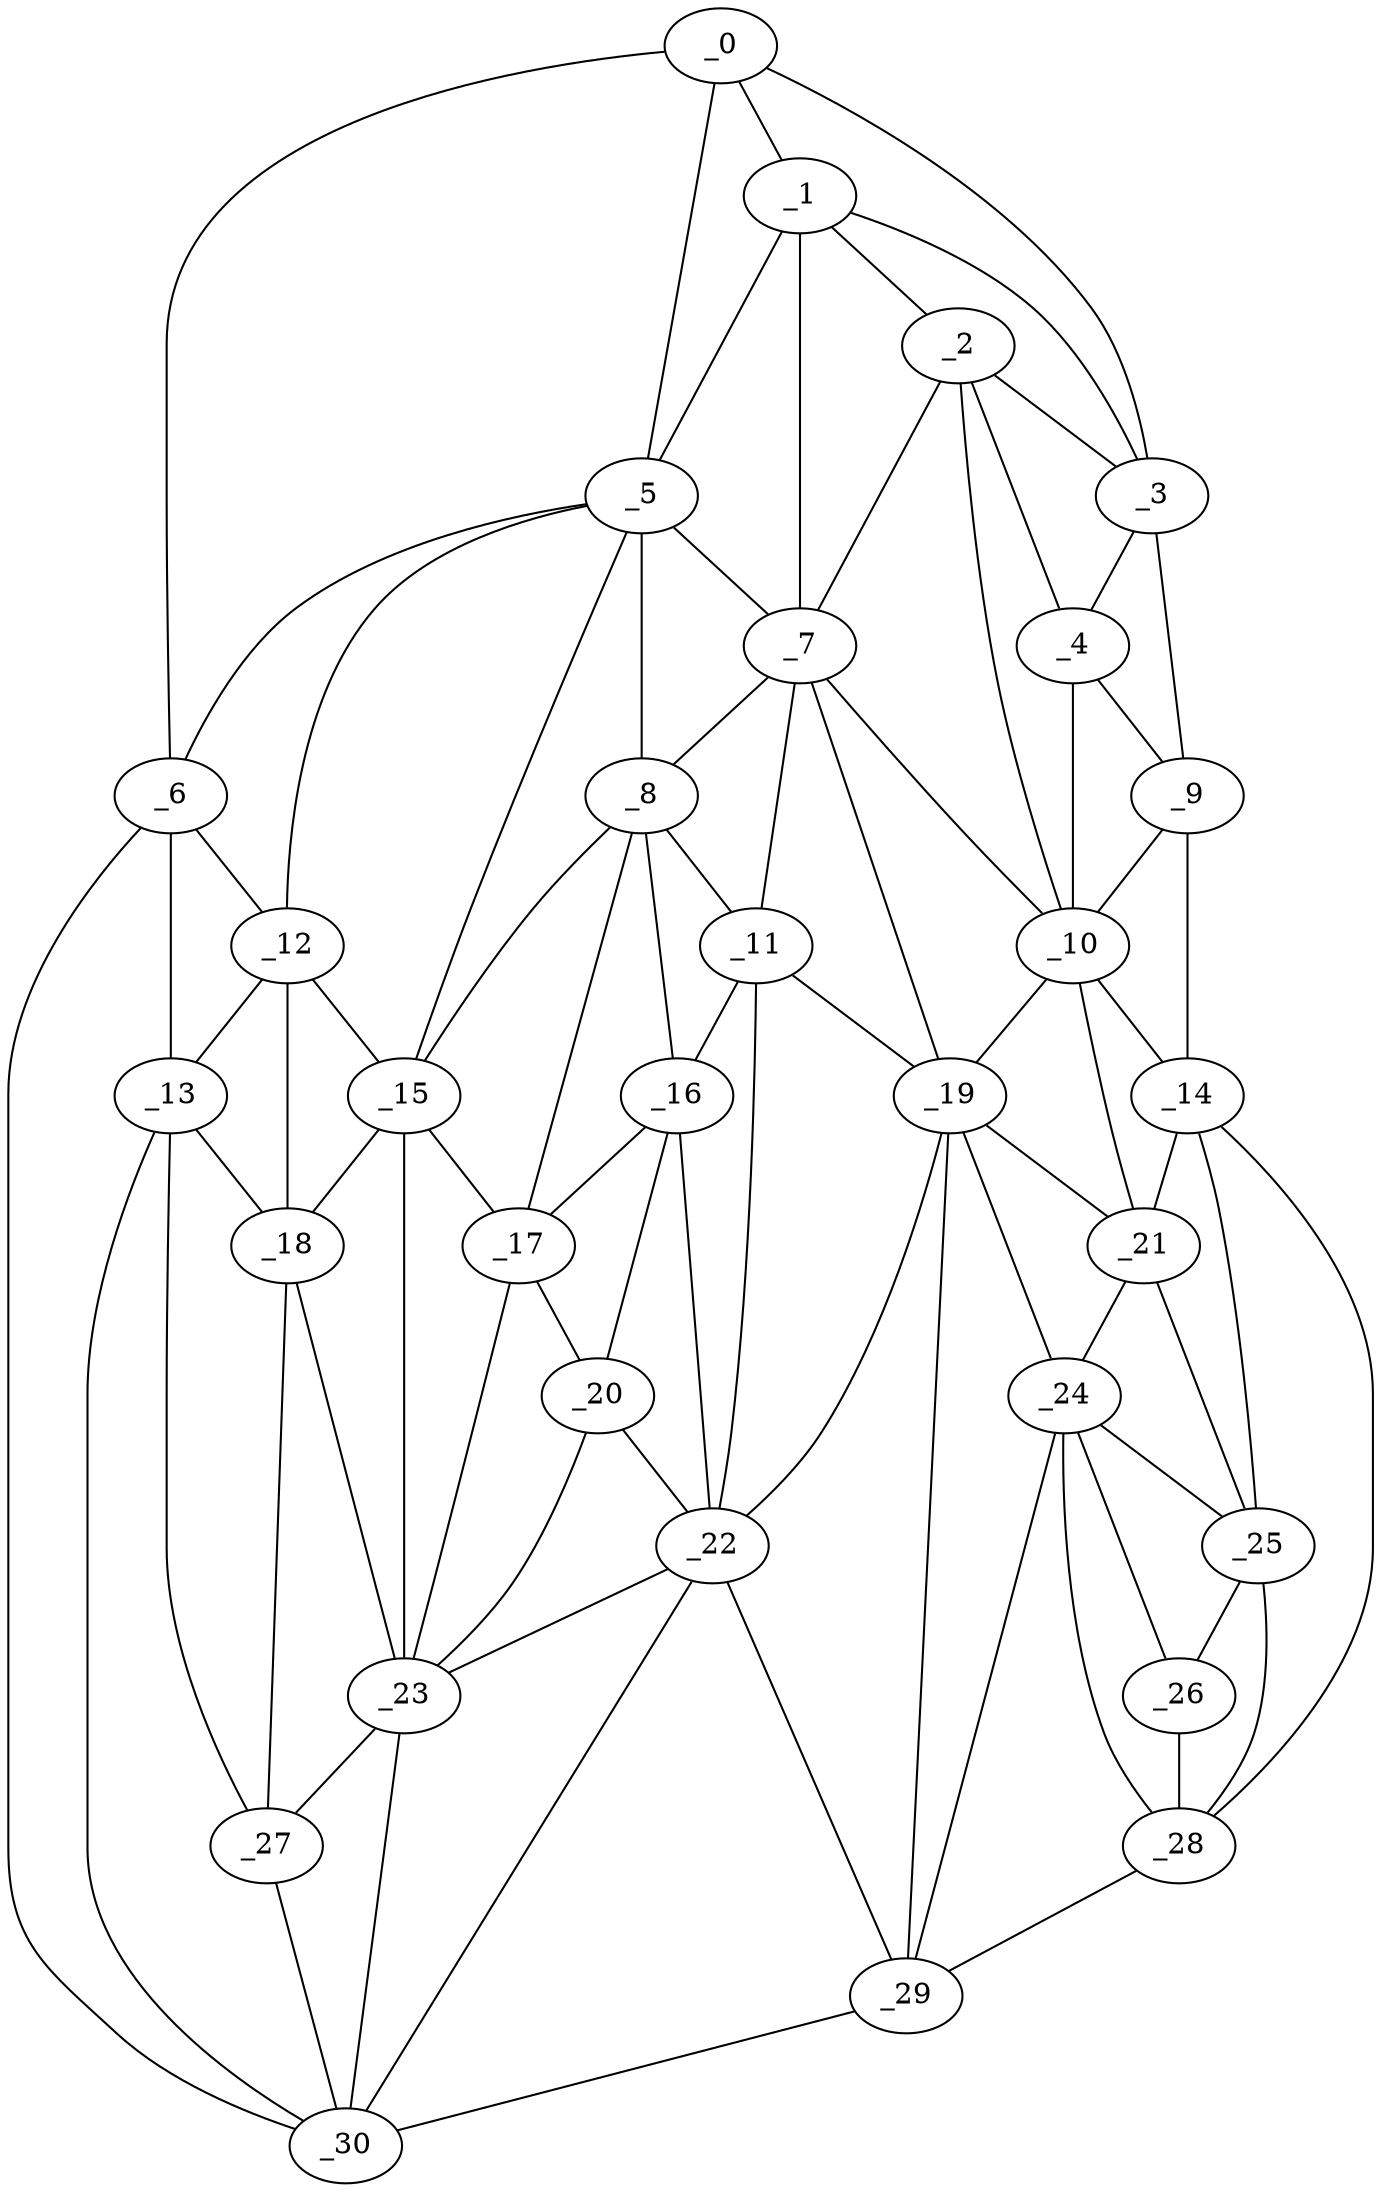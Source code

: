 graph "obj20__330.gxl" {
	_0	 [x=19,
		y=102];
	_1	 [x=33,
		y=32];
	_0 -- _1	 [valence=1];
	_3	 [x=35,
		y=9];
	_0 -- _3	 [valence=1];
	_5	 [x=43,
		y=93];
	_0 -- _5	 [valence=2];
	_6	 [x=54,
		y=124];
	_0 -- _6	 [valence=1];
	_2	 [x=34,
		y=24];
	_1 -- _2	 [valence=2];
	_1 -- _3	 [valence=2];
	_1 -- _5	 [valence=2];
	_7	 [x=64,
		y=47];
	_1 -- _7	 [valence=2];
	_2 -- _3	 [valence=1];
	_4	 [x=41,
		y=9];
	_2 -- _4	 [valence=2];
	_2 -- _7	 [valence=2];
	_10	 [x=70,
		y=16];
	_2 -- _10	 [valence=2];
	_3 -- _4	 [valence=1];
	_9	 [x=69,
		y=2];
	_3 -- _9	 [valence=1];
	_4 -- _9	 [valence=1];
	_4 -- _10	 [valence=2];
	_5 -- _6	 [valence=2];
	_5 -- _7	 [valence=2];
	_8	 [x=65,
		y=80];
	_5 -- _8	 [valence=1];
	_12	 [x=73,
		y=107];
	_5 -- _12	 [valence=2];
	_15	 [x=76,
		y=99];
	_5 -- _15	 [valence=2];
	_6 -- _12	 [valence=2];
	_13	 [x=75,
		y=111];
	_6 -- _13	 [valence=2];
	_30	 [x=110,
		y=109];
	_6 -- _30	 [valence=1];
	_7 -- _8	 [valence=2];
	_7 -- _10	 [valence=1];
	_11	 [x=71,
		y=51];
	_7 -- _11	 [valence=2];
	_19	 [x=83,
		y=43];
	_7 -- _19	 [valence=2];
	_8 -- _11	 [valence=2];
	_8 -- _15	 [valence=1];
	_16	 [x=77,
		y=77];
	_8 -- _16	 [valence=2];
	_17	 [x=80,
		y=88];
	_8 -- _17	 [valence=2];
	_9 -- _10	 [valence=1];
	_14	 [x=76,
		y=5];
	_9 -- _14	 [valence=1];
	_10 -- _14	 [valence=2];
	_10 -- _19	 [valence=2];
	_21	 [x=89,
		y=23];
	_10 -- _21	 [valence=1];
	_11 -- _16	 [valence=1];
	_11 -- _19	 [valence=2];
	_22	 [x=89,
		y=73];
	_11 -- _22	 [valence=2];
	_12 -- _13	 [valence=2];
	_12 -- _15	 [valence=1];
	_18	 [x=81,
		y=108];
	_12 -- _18	 [valence=2];
	_13 -- _18	 [valence=1];
	_27	 [x=98,
		y=107];
	_13 -- _27	 [valence=2];
	_13 -- _30	 [valence=2];
	_14 -- _21	 [valence=1];
	_25	 [x=93,
		y=26];
	_14 -- _25	 [valence=1];
	_28	 [x=101,
		y=34];
	_14 -- _28	 [valence=1];
	_15 -- _17	 [valence=2];
	_15 -- _18	 [valence=2];
	_23	 [x=91,
		y=95];
	_15 -- _23	 [valence=2];
	_16 -- _17	 [valence=2];
	_20	 [x=87,
		y=82];
	_16 -- _20	 [valence=2];
	_16 -- _22	 [valence=2];
	_17 -- _20	 [valence=2];
	_17 -- _23	 [valence=1];
	_18 -- _23	 [valence=2];
	_18 -- _27	 [valence=2];
	_19 -- _21	 [valence=2];
	_19 -- _22	 [valence=2];
	_24	 [x=92,
		y=38];
	_19 -- _24	 [valence=2];
	_29	 [x=103,
		y=42];
	_19 -- _29	 [valence=1];
	_20 -- _22	 [valence=2];
	_20 -- _23	 [valence=2];
	_21 -- _24	 [valence=1];
	_21 -- _25	 [valence=2];
	_22 -- _23	 [valence=2];
	_22 -- _29	 [valence=2];
	_22 -- _30	 [valence=1];
	_23 -- _27	 [valence=2];
	_23 -- _30	 [valence=2];
	_24 -- _25	 [valence=1];
	_26	 [x=96,
		y=30];
	_24 -- _26	 [valence=1];
	_24 -- _28	 [valence=2];
	_24 -- _29	 [valence=1];
	_25 -- _26	 [valence=2];
	_25 -- _28	 [valence=1];
	_26 -- _28	 [valence=2];
	_27 -- _30	 [valence=2];
	_28 -- _29	 [valence=1];
	_29 -- _30	 [valence=1];
}
